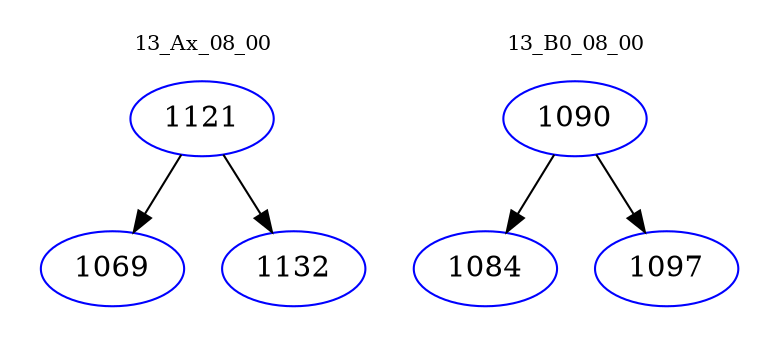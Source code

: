 digraph{
subgraph cluster_0 {
color = white
label = "13_Ax_08_00";
fontsize=10;
T0_1121 [label="1121", color="blue"]
T0_1121 -> T0_1069 [color="black"]
T0_1069 [label="1069", color="blue"]
T0_1121 -> T0_1132 [color="black"]
T0_1132 [label="1132", color="blue"]
}
subgraph cluster_1 {
color = white
label = "13_B0_08_00";
fontsize=10;
T1_1090 [label="1090", color="blue"]
T1_1090 -> T1_1084 [color="black"]
T1_1084 [label="1084", color="blue"]
T1_1090 -> T1_1097 [color="black"]
T1_1097 [label="1097", color="blue"]
}
}
